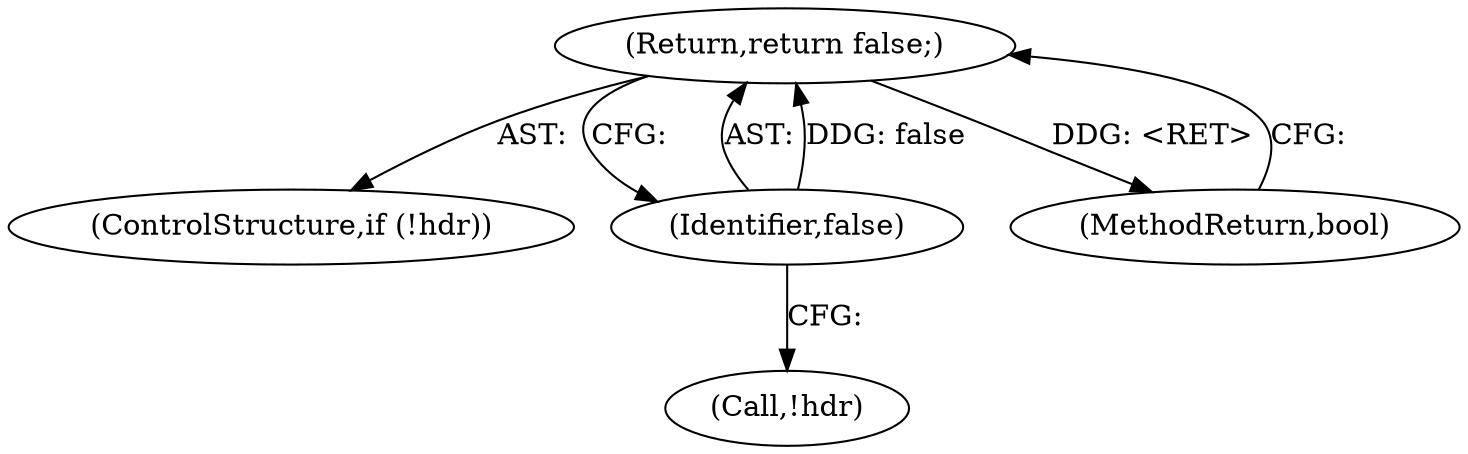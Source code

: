 digraph "1_linux_a6e544b0a88b53114bfa5a57e21b7be7a8dfc9d0@del" {
"1000440" [label="(Return,return false;)"];
"1000441" [label="(Identifier,false)"];
"1000437" [label="(ControlStructure,if (!hdr))"];
"1000441" [label="(Identifier,false)"];
"1000812" [label="(MethodReturn,bool)"];
"1000438" [label="(Call,!hdr)"];
"1000440" [label="(Return,return false;)"];
"1000440" -> "1000437"  [label="AST: "];
"1000440" -> "1000441"  [label="CFG: "];
"1000441" -> "1000440"  [label="AST: "];
"1000812" -> "1000440"  [label="CFG: "];
"1000440" -> "1000812"  [label="DDG: <RET>"];
"1000441" -> "1000440"  [label="DDG: false"];
"1000441" -> "1000438"  [label="CFG: "];
}
